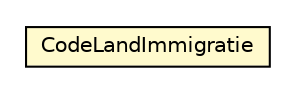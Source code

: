 #!/usr/local/bin/dot
#
# Class diagram 
# Generated by UMLGraph version R5_6-24-gf6e263 (http://www.umlgraph.org/)
#

digraph G {
	edge [fontname="Helvetica",fontsize=10,labelfontname="Helvetica",labelfontsize=10];
	node [fontname="Helvetica",fontsize=10,shape=plaintext];
	nodesep=0.25;
	ranksep=0.5;
	// nl.egem.stuf.sector.bg._0204.PRSFund.CodeLandImmigratie
	c152709 [label=<<table title="nl.egem.stuf.sector.bg._0204.PRSFund.CodeLandImmigratie" border="0" cellborder="1" cellspacing="0" cellpadding="2" port="p" bgcolor="lemonChiffon" href="./PRSFund.CodeLandImmigratie.html">
		<tr><td><table border="0" cellspacing="0" cellpadding="1">
<tr><td align="center" balign="center"> CodeLandImmigratie </td></tr>
		</table></td></tr>
		</table>>, URL="./PRSFund.CodeLandImmigratie.html", fontname="Helvetica", fontcolor="black", fontsize=10.0];
}

